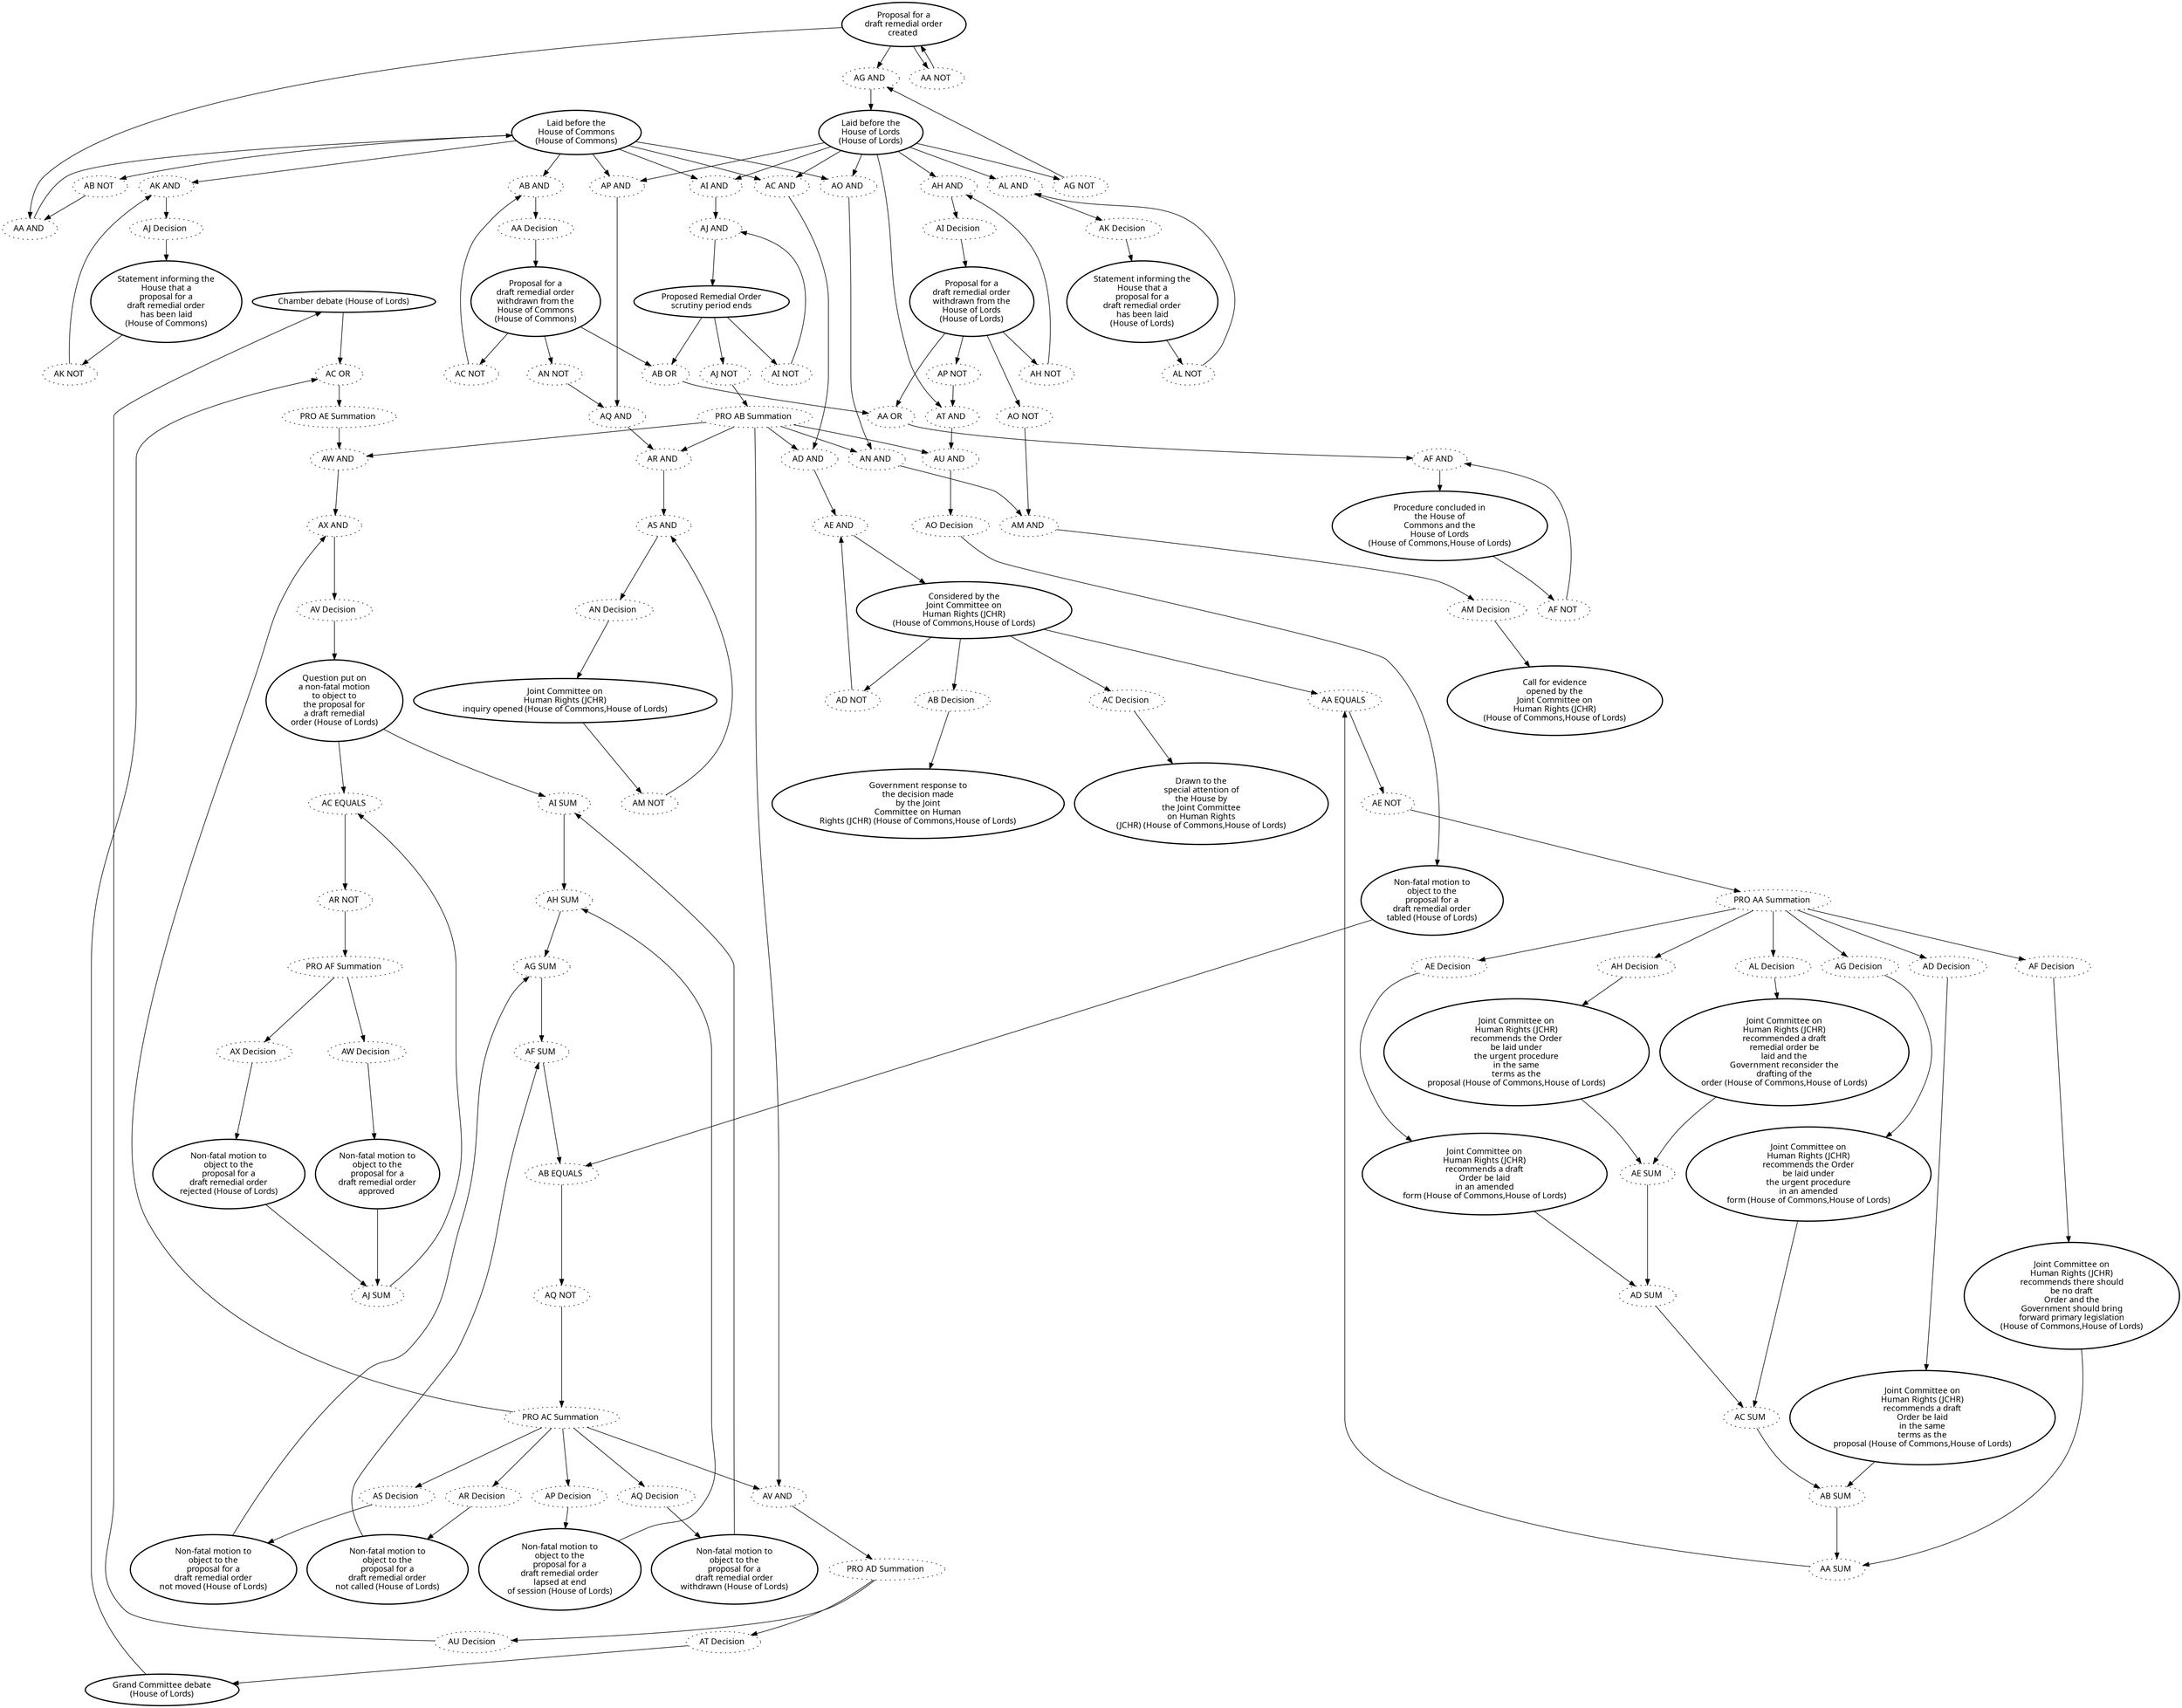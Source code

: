 digraph{graph[fontname="calibri"];node[fontname="calibri"];edge[fontname="calibri"];edge [style=solid, color=black];"2"->"290"[label=""];edge[style=solid, color=black];edge [style=solid, color=black];"4"->"539"[label=""];edge[style=solid, color=black];edge [style=solid, color=black];"4"->"307"[label=""];edge[style=solid, color=black];edge [style=solid, color=black];"4"->"283"[label=""];edge[style=solid, color=black];edge [style=solid, color=black];"4"->"540"[label=""];edge[style=solid, color=black];edge [style=solid, color=black];"4"->"314"[label=""];edge[style=solid, color=black];edge [style=solid, color=black];"4"->"299"[label=""];edge[style=solid, color=black];edge [style=solid, color=black];"4"->"327"[label=""];edge[style=solid, color=black];edge [style=solid, color=black];"12"->"297"[label=""];edge[style=solid, color=black];edge [style=solid, color=black];"12"->"307"[label=""];edge[style=solid, color=black];edge [style=solid, color=black];"12"->"283"[label=""];edge[style=solid, color=black];edge [style=solid, color=black];"12"->"305"[label=""];edge[style=solid, color=black];edge [style=solid, color=black];"12"->"315"[label=""];edge[style=solid, color=black];edge [style=solid, color=black];"12"->"299"[label=""];edge[style=solid, color=black];edge [style=solid, color=black];"12"->"327"[label=""];edge[style=solid, color=black];edge [style=solid, color=black];"12"->"332"[label=""];edge[style=solid, color=black];edge [style=solid, color=black];"21"->"290"[label=""];edge[style=solid, color=black];edge [style=solid, color=black];"111"->"292"[label=""];edge[style=solid, color=black];edge [style=solid, color=black];"247"->"284"[label=""];edge[style=solid, color=black];edge [style=solid, color=black];"247"->"293"[label=""];edge[style=solid, color=black];edge [style=solid, color=black];"247"->"294"[label=""];edge[style=solid, color=black];edge [style=solid, color=black];"247"->"1044"[label=""];edge[style=solid, color=black];edge [style=solid, color=black];"279"->"319"[label=""];edge[style=solid, color=black];edge [style=solid, color=black];"281"->"1406"[label=""];edge[style=solid, color=black];edge [style=solid, color=black];"282"->"540"[label=""];edge[style=solid, color=black];edge [style=solid, color=black];"283"->"287"[label=""];edge[style=solid, color=black];edge [style=solid, color=black];"284"->"288"[label=""];edge[style=solid, color=black];edge [style=solid, color=black];"285"->"296"[label=""];edge[style=solid, color=black];edge [style=solid, color=black];"286"->"285"[label=""];edge[style=solid, color=black];edge [style=solid, color=black];"287"->"288"[label=""];edge[style=solid, color=black];edge [style=solid, color=black];"288"->"247"[label=""];edge[style=solid, color=black];edge [style=solid, color=black];"289"->"1415"[label=""];edge[style=solid, color=black];edge [style=solid, color=black];"290"->"3884"[label=""];edge[style=solid, color=black];edge [style=solid, color=black];"292"->"296"[label=""];edge[style=solid, color=black];edge [style=solid, color=black];"293"->"1413"[label=""];edge[style=solid, color=black];edge [style=solid, color=black];"294"->"1407"[label=""];edge[style=solid, color=black];edge [style=solid, color=black];"296"->"111"[label=""];edge[style=solid, color=black];edge [style=solid, color=black];"297"->"300"[label=""];edge[style=solid, color=black];edge [style=solid, color=black];"298"->"1409"[label=""];edge[style=solid, color=black];edge [style=solid, color=black];"299"->"329"[label=""];edge[style=solid, color=black];edge [style=solid, color=black];"300"->"12"[label=""];edge[style=solid, color=black];edge [style=solid, color=black];"301"->"305"[label=""];edge[style=solid, color=black];edge [style=solid, color=black];"305"->"489"[label=""];edge[style=solid, color=black];edge [style=solid, color=black];"306"->"310"[label=""];edge[style=solid, color=black];edge [style=solid, color=black];"307"->"310"[label=""];edge[style=solid, color=black];edge [style=solid, color=black];"308"->"1416"[label=""];edge[style=solid, color=black];edge [style=solid, color=black];"309"->"1410"[label=""];edge[style=solid, color=black];edge [style=solid, color=black];"310"->"1414"[label=""];edge[style=solid, color=black];edge [style=solid, color=black];"311"->"314"[label=""];edge[style=solid, color=black];edge [style=solid, color=black];"314"->"490"[label=""];edge[style=solid, color=black];edge [style=solid, color=black];"315"->"491"[label=""];edge[style=solid, color=black];edge [style=solid, color=black];"316"->"315"[label=""];edge[style=solid, color=black];edge [style=solid, color=black];"319"->"331"[label=""];edge[style=solid, color=black];edge [style=solid, color=black];"320"->"1408"[label=""];edge[style=solid, color=black];edge [style=solid, color=black];"321"->"1411"[label=""];edge[style=solid, color=black];edge [style=solid, color=black];"323"->"493"[label=""];edge[style=solid, color=black];edge [style=solid, color=black];"324"->"1412"[label=""];edge[style=solid, color=black];edge [style=solid, color=black];"325"->"329"[label=""];edge[style=solid, color=black];edge [style=solid, color=black];"326"->"323"[label=""];edge[style=solid, color=black];edge [style=solid, color=black];"327"->"326"[label=""];edge[style=solid, color=black];edge [style=solid, color=black];"328"->"323"[label=""];edge[style=solid, color=black];edge [style=solid, color=black];"329"->"330"[label=""];edge[style=solid, color=black];edge [style=solid, color=black];"330"->"331"[label=""];edge[style=solid, color=black];edge [style=solid, color=black];"331"->"494"[label=""];edge[style=solid, color=black];edge [style=solid, color=black];"332"->"333"[label=""];edge[style=solid, color=black];edge [style=solid, color=black];"333"->"495"[label=""];edge[style=solid, color=black];edge [style=solid, color=black];"334"->"3883"[label=""];edge[style=solid, color=black];edge [style=solid, color=black];"335"->"336"[label=""];edge[style=solid, color=black];edge [style=solid, color=black];"336"->"502"[label=""];edge[style=solid, color=black];edge [style=solid, color=black];"405"->"332"[label=""];edge[style=solid, color=black];edge [style=solid, color=black];"406"->"3882"[label=""];edge[style=solid, color=black];edge [style=solid, color=black];"407"->"3885"[label=""];edge[style=solid, color=black];edge [style=solid, color=black];"489"->"1421"[label=""];edge[style=solid, color=black];edge [style=solid, color=black];"490"->"1476"[label=""];edge[style=solid, color=black];edge [style=solid, color=black];"491"->"1477"[label=""];edge[style=solid, color=black];edge [style=solid, color=black];"492"->"1905"[label=""];edge[style=solid, color=black];edge [style=solid, color=black];"493"->"280"[label=""];edge[style=solid, color=black];edge [style=solid, color=black];"494"->"279"[label=""];edge[style=solid, color=black];edge [style=solid, color=black];"495"->"3874"[label=""];edge[style=solid, color=black];edge [style=solid, color=black];"496"->"3877"[label=""];edge[style=solid, color=black];edge [style=solid, color=black];"497"->"3878"[label=""];edge[style=solid, color=black];edge [style=solid, color=black];"498"->"3875"[label=""];edge[style=solid, color=black];edge [style=solid, color=black];"499"->"3876"[label=""];edge[style=solid, color=black];edge [style=solid, color=black];"500"->"21"[label=""];edge[style=solid, color=black];edge [style=solid, color=black];"501"->"2"[label=""];edge[style=solid, color=black];edge [style=solid, color=black];"502"->"3879"[label=""];edge[style=solid, color=black];edge [style=solid, color=black];"503"->"3880"[label=""];edge[style=solid, color=black];edge [style=solid, color=black];"504"->"3881"[label=""];edge[style=solid, color=black];edge [style=solid, color=black];"538"->"4"[label=""];edge[style=solid, color=black];edge [style=solid, color=black];"539"->"538"[label=""];edge[style=solid, color=black];edge [style=solid, color=black];"540"->"281"[label=""];edge[style=solid, color=black];edge [style=solid, color=black];"542"->"1405"[label=""];edge[style=solid, color=black];edge [style=solid, color=black];"1013"->"1044"[label=""];edge[style=solid, color=black];edge [style=solid, color=black];"1014"->"1013"[label=""];edge[style=solid, color=black];edge [style=solid, color=black];"1015"->"1014"[label=""];edge[style=solid, color=black];edge [style=solid, color=black];"1016"->"1015"[label=""];edge[style=solid, color=black];edge [style=solid, color=black];"1017"->"1016"[label=""];edge[style=solid, color=black];edge [style=solid, color=black];"1018"->"1045"[label=""];edge[style=solid, color=black];edge [style=solid, color=black];"1019"->"1018"[label=""];edge[style=solid, color=black];edge [style=solid, color=black];"1020"->"1019"[label=""];edge[style=solid, color=black];edge [style=solid, color=black];"1021"->"1020"[label=""];edge[style=solid, color=black];edge [style=solid, color=black];"1022"->"1046"[label=""];edge[style=solid, color=black];edge [style=solid, color=black];"1044"->"289"[label=""];edge[style=solid, color=black];edge [style=solid, color=black];"1045"->"406"[label=""];edge[style=solid, color=black];edge [style=solid, color=black];"1046"->"407"[label=""];edge[style=solid, color=black];edge [style=solid, color=black];"1405"->"542"[label=""];edge[style=solid, color=black];edge [style=solid, color=black];"1405"->"538"[label=""];edge[style=solid, color=black];edge [style=solid, color=black];"1405"->"300"[label=""];edge[style=solid, color=black];edge [style=solid, color=black];"1406"->"282"[label=""];edge[style=solid, color=black];edge [style=solid, color=black];"1406"->"286"[label=""];edge[style=solid, color=black];edge [style=solid, color=black];"1406"->"325"[label=""];edge[style=solid, color=black];edge [style=solid, color=black];"1408"->"1013"[label=""];edge[style=solid, color=black];edge [style=solid, color=black];"1409"->"1014"[label=""];edge[style=solid, color=black];edge [style=solid, color=black];"1410"->"1016"[label=""];edge[style=solid, color=black];edge [style=solid, color=black];"1411"->"1015"[label=""];edge[style=solid, color=black];edge [style=solid, color=black];"1412"->"1017"[label=""];edge[style=solid, color=black];edge [style=solid, color=black];"1414"->"306"[label=""];edge[style=solid, color=black];edge [style=solid, color=black];"1414"->"286"[label=""];edge[style=solid, color=black];edge [style=solid, color=black];"1414"->"308"[label=""];edge[style=solid, color=black];edge [style=solid, color=black];"1415"->"298"[label=""];edge[style=solid, color=black];edge [style=solid, color=black];"1415"->"309"[label=""];edge[style=solid, color=black];edge [style=solid, color=black];"1415"->"320"[label=""];edge[style=solid, color=black];edge [style=solid, color=black];"1415"->"321"[label=""];edge[style=solid, color=black];edge [style=solid, color=black];"1415"->"324"[label=""];edge[style=solid, color=black];edge [style=solid, color=black];"1415"->"492"[label=""];edge[style=solid, color=black];edge [style=solid, color=black];"1416"->"287"[label=""];edge[style=solid, color=black];edge [style=solid, color=black];"1416"->"330"[label=""];edge[style=solid, color=black];edge [style=solid, color=black];"1416"->"326"[label=""];edge[style=solid, color=black];edge [style=solid, color=black];"1416"->"333"[label=""];edge[style=solid, color=black];edge [style=solid, color=black];"1416"->"334"[label=""];edge[style=solid, color=black];edge [style=solid, color=black];"1416"->"335"[label=""];edge[style=solid, color=black];edge [style=solid, color=black];"1421"->"301"[label=""];edge[style=solid, color=black];edge [style=solid, color=black];"1421"->"285"[label=""];edge[style=solid, color=black];edge [style=solid, color=black];"1421"->"328"[label=""];edge[style=solid, color=black];edge [style=solid, color=black];"1421"->"405"[label=""];edge[style=solid, color=black];edge [style=solid, color=black];"1476"->"311"[label=""];edge[style=solid, color=black];edge [style=solid, color=black];"1477"->"316"[label=""];edge[style=solid, color=black];edge [style=solid, color=black];"1905"->"1017"[label=""];edge[style=solid, color=black];edge [style=solid, color=black];"3874"->"1045"[label=""];edge[style=solid, color=black];edge [style=solid, color=black];"3875"->"1018"[label=""];edge[style=solid, color=black];edge [style=solid, color=black];"3876"->"1019"[label=""];edge[style=solid, color=black];edge [style=solid, color=black];"3877"->"1020"[label=""];edge[style=solid, color=black];edge [style=solid, color=black];"3878"->"1021"[label=""];edge[style=solid, color=black];edge [style=solid, color=black];"3879"->"1021"[label=""];edge[style=solid, color=black];edge [style=solid, color=black];"3879"->"1046"[label=""];edge[style=solid, color=black];edge [style=solid, color=black];"3880"->"1022"[label=""];edge[style=solid, color=black];edge [style=solid, color=black];"3881"->"1022"[label=""];edge[style=solid, color=black];edge [style=solid, color=black];"3882"->"498"[label=""];edge[style=solid, color=black];edge [style=solid, color=black];"3882"->"499"[label=""];edge[style=solid, color=black];edge [style=solid, color=black];"3882"->"496"[label=""];edge[style=solid, color=black];edge [style=solid, color=black];"3882"->"497"[label=""];edge[style=solid, color=black];edge [style=solid, color=black];"3882"->"334"[label=""];edge[style=solid, color=black];edge [style=solid, color=black];"3882"->"336"[label=""];edge[style=solid, color=black];edge [style=solid, color=black];"3883"->"500"[label=""];edge[style=solid, color=black];edge [style=solid, color=black];"3883"->"501"[label=""];edge[style=solid, color=black];edge [style=solid, color=black];"3884"->"335"[label=""];edge[style=solid, color=black];edge [style=solid, color=black];"3885"->"503"[label=""];edge[style=solid, color=black];edge [style=solid, color=black];"3885"->"504"[label=""];edge[style=solid, color=black];"2" [label="Chamber debate (House of Lords)", style=bold];"4" [label="Laid before the\nHouse of Commons\n(House of Commons)", style=bold];"12" [label="Laid before the\nHouse of Lords\n(House of Lords)", style=bold];"21" [label="Grand Committee debate\n(House of Lords)", style=bold];"111" [label="Procedure concluded in\nthe House of\nCommons and the\nHouse of Lords\n(House of Commons,House of Lords)", style=bold];"247" [label="Considered by the\nJoint Committee on\nHuman Rights (JCHR)\n(House of Commons,House of Lords)", style=bold];"279" [label="Joint Committee on\nHuman Rights (JCHR)\ninquiry opened (House of Commons,House of Lords)", style=bold];"281" [label="AA Decision ", style=dotted];"282" [label="AC NOT ", style=dotted];"283" [label="AC AND ", style=dotted];"284" [label="AD NOT ", style=dotted];"285" [label="AA OR ", style=dotted];"286" [label="AB OR ", style=dotted];"287" [label="AD AND ", style=dotted];"288" [label="AE AND ", style=dotted];"289" [label="AE NOT ", style=dotted];"290" [label="AC OR ", style=dotted];"292" [label="AF NOT ", style=dotted];"293" [label="AB Decision ", style=dotted];"294" [label="AC Decision ", style=dotted];"296" [label="AF AND ", style=dotted];"297" [label="AG NOT ", style=dotted];"298" [label="AD Decision ", style=dotted];"299" [label="AP AND ", style=dotted];"300" [label="AG AND ", style=dotted];"301" [label="AH NOT ", style=dotted];"305" [label="AH AND ", style=dotted];"306" [label="AI NOT ", style=dotted];"307" [label="AI AND ", style=dotted];"308" [label="AJ NOT ", style=dotted];"309" [label="AE Decision ", style=dotted];"310" [label="AJ AND ", style=dotted];"311" [label="AK NOT ", style=dotted];"314" [label="AK AND ", style=dotted];"315" [label="AL AND ", style=dotted];"316" [label="AL NOT ", style=dotted];"319" [label="AM NOT ", style=dotted];"320" [label="AF Decision ", style=dotted];"321" [label="AG Decision ", style=dotted];"323" [label="AM AND ", style=dotted];"324" [label="AH Decision ", style=dotted];"325" [label="AN NOT ", style=dotted];"326" [label="AN AND ", style=dotted];"327" [label="AO AND ", style=dotted];"328" [label="AO NOT ", style=dotted];"329" [label="AQ AND ", style=dotted];"330" [label="AR AND ", style=dotted];"331" [label="AS AND ", style=dotted];"332" [label="AT AND ", style=dotted];"333" [label="AU AND ", style=dotted];"334" [label="AV AND ", style=dotted];"335" [label="AW AND ", style=dotted];"336" [label="AX AND ", style=dotted];"405" [label="AP NOT ", style=dotted];"406" [label="AQ NOT ", style=dotted];"407" [label="AR NOT ", style=dotted];"489" [label="AI Decision ", style=dotted];"490" [label="AJ Decision ", style=dotted];"491" [label="AK Decision ", style=dotted];"492" [label="AL Decision ", style=dotted];"493" [label="AM Decision ", style=dotted];"494" [label="AN Decision ", style=dotted];"495" [label="AO Decision ", style=dotted];"496" [label="AP Decision ", style=dotted];"497" [label="AQ Decision ", style=dotted];"498" [label="AR Decision ", style=dotted];"499" [label="AS Decision ", style=dotted];"500" [label="AT Decision ", style=dotted];"501" [label="AU Decision ", style=dotted];"502" [label="AV Decision ", style=dotted];"503" [label="AW Decision ", style=dotted];"504" [label="AX Decision ", style=dotted];"538" [label="AA AND ", style=dotted];"539" [label="AB NOT ", style=dotted];"540" [label="AB AND ", style=dotted];"542" [label="AA NOT ", style=dotted];"1013" [label="AA SUM ", style=dotted];"1014" [label="AB SUM ", style=dotted];"1015" [label="AC SUM ", style=dotted];"1016" [label="AD SUM ", style=dotted];"1017" [label="AE SUM ", style=dotted];"1018" [label="AF SUM ", style=dotted];"1019" [label="AG SUM ", style=dotted];"1020" [label="AH SUM ", style=dotted];"1021" [label="AI SUM ", style=dotted];"1022" [label="AJ SUM ", style=dotted];"1044" [label="AA EQUALS ", style=dotted];"1045" [label="AB EQUALS ", style=dotted];"1046" [label="AC EQUALS ", style=dotted];"1405" [label="Proposal for a\ndraft remedial order\ncreated ", style=bold];"1406" [label="Proposal for a\ndraft remedial order\nwithdrawn from the\nHouse of Commons\n(House of Commons)", style=bold];"1408" [label="Joint Committee on\nHuman Rights (JCHR)\nrecommends there should\nbe no draft\nOrder and the\nGovernment should bring\nforward primary legislation\n(House of Commons,House of Lords)", style=bold];"1409" [label="Joint Committee on\nHuman Rights (JCHR)\nrecommends a draft\nOrder be laid\nin the same\nterms as the\nproposal (House of Commons,House of Lords)", style=bold];"1410" [label="Joint Committee on\nHuman Rights (JCHR)\nrecommends a draft\nOrder be laid\nin an amended\nform (House of Commons,House of Lords)", style=bold];"1411" [label="Joint Committee on\nHuman Rights (JCHR)\nrecommends the Order\nbe laid under\nthe urgent procedure\nin an amended\nform (House of Commons,House of Lords)", style=bold];"1412" [label="Joint Committee on\nHuman Rights (JCHR)\nrecommends the Order\nbe laid under\nthe urgent procedure\nin the same\nterms as the\nproposal (House of Commons,House of Lords)", style=bold];"1414" [label="Proposed Remedial Order\nscrutiny period ends\n", style=bold];"1415" [label="PRO AA Summation ", style=dotted];"1416" [label="PRO AB Summation ", style=dotted];"1421" [label="Proposal for a\ndraft remedial order\nwithdrawn from the\nHouse of Lords\n(House of Lords)", style=bold];"1476" [label="Statement informing the\nHouse that a\nproposal for a\ndraft remedial order\nhas been laid\n(House of Commons)", style=bold];"1477" [label="Statement informing the\nHouse that a\nproposal for a\ndraft remedial order\nhas been laid\n(House of Lords)", style=bold];"1905" [label="Joint Committee on\nHuman Rights (JCHR)\nrecommended a draft\nremedial order be\nlaid and the\nGovernment reconsider the\ndrafting of the\norder (House of Commons,House of Lords)", style=bold];"3874" [label="Non-fatal motion to\nobject to the\nproposal for a\ndraft remedial order\ntabled (House of Lords)", style=bold];"3875" [label="Non-fatal motion to\nobject to the\nproposal for a\ndraft remedial order\nnot called (House of Lords)", style=bold];"3876" [label="Non-fatal motion to\nobject to the\nproposal for a\ndraft remedial order\nnot moved (House of Lords)", style=bold];"3877" [label="Non-fatal motion to\nobject to the\nproposal for a\ndraft remedial order\nlapsed at end\nof session (House of Lords)", style=bold];"3878" [label="Non-fatal motion to\nobject to the\nproposal for a\ndraft remedial order\nwithdrawn (House of Lords)", style=bold];"3879" [label="Question put on\na non-fatal motion\nto object to\nthe proposal for\na draft remedial\norder (House of Lords)", style=bold];"3880" [label="Non-fatal motion to\nobject to the\nproposal for a\ndraft remedial order\napproved ", style=bold];"3881" [label="Non-fatal motion to\nobject to the\nproposal for a\ndraft remedial order\nrejected (House of Lords)", style=bold];"3882" [label="PRO AC Summation ", style=dotted];"3883" [label="PRO AD Summation ", style=dotted];"3884" [label="PRO AE Summation ", style=dotted];"3885" [label="PRO AF Summation ", style=dotted];"1413" [label="Government response to\nthe decision made\nby the Joint\nCommittee on Human\nRights (JCHR) (House of Commons,House of Lords)", style=bold];"1407" [label="Drawn to the\nspecial attention of\nthe House by\nthe Joint Committee\non Human Rights\n(JCHR) (House of Commons,House of Lords)", style=bold];"280" [label="Call for evidence\nopened by the\nJoint Committee on\nHuman Rights (JCHR)\n(House of Commons,House of Lords)", style=bold];}
